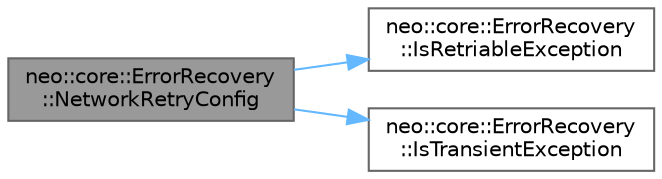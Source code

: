 digraph "neo::core::ErrorRecovery::NetworkRetryConfig"
{
 // LATEX_PDF_SIZE
  bgcolor="transparent";
  edge [fontname=Helvetica,fontsize=10,labelfontname=Helvetica,labelfontsize=10];
  node [fontname=Helvetica,fontsize=10,shape=box,height=0.2,width=0.4];
  rankdir="LR";
  Node1 [id="Node000001",label="neo::core::ErrorRecovery\l::NetworkRetryConfig",height=0.2,width=0.4,color="gray40", fillcolor="grey60", style="filled", fontcolor="black",tooltip="Create standard retry configurations for different scenarios."];
  Node1 -> Node2 [id="edge1_Node000001_Node000002",color="steelblue1",style="solid",tooltip=" "];
  Node2 [id="Node000002",label="neo::core::ErrorRecovery\l::IsRetriableException",height=0.2,width=0.4,color="grey40", fillcolor="white", style="filled",URL="$classneo_1_1core_1_1_error_recovery.html#a35ddee6f0275a972d2e02e4dec059653",tooltip="Exception categorization for better error handling."];
  Node1 -> Node3 [id="edge2_Node000001_Node000003",color="steelblue1",style="solid",tooltip=" "];
  Node3 [id="Node000003",label="neo::core::ErrorRecovery\l::IsTransientException",height=0.2,width=0.4,color="grey40", fillcolor="white", style="filled",URL="$classneo_1_1core_1_1_error_recovery.html#a65fe1c13294237cbcdbcdfb0f541cd92",tooltip=" "];
}
